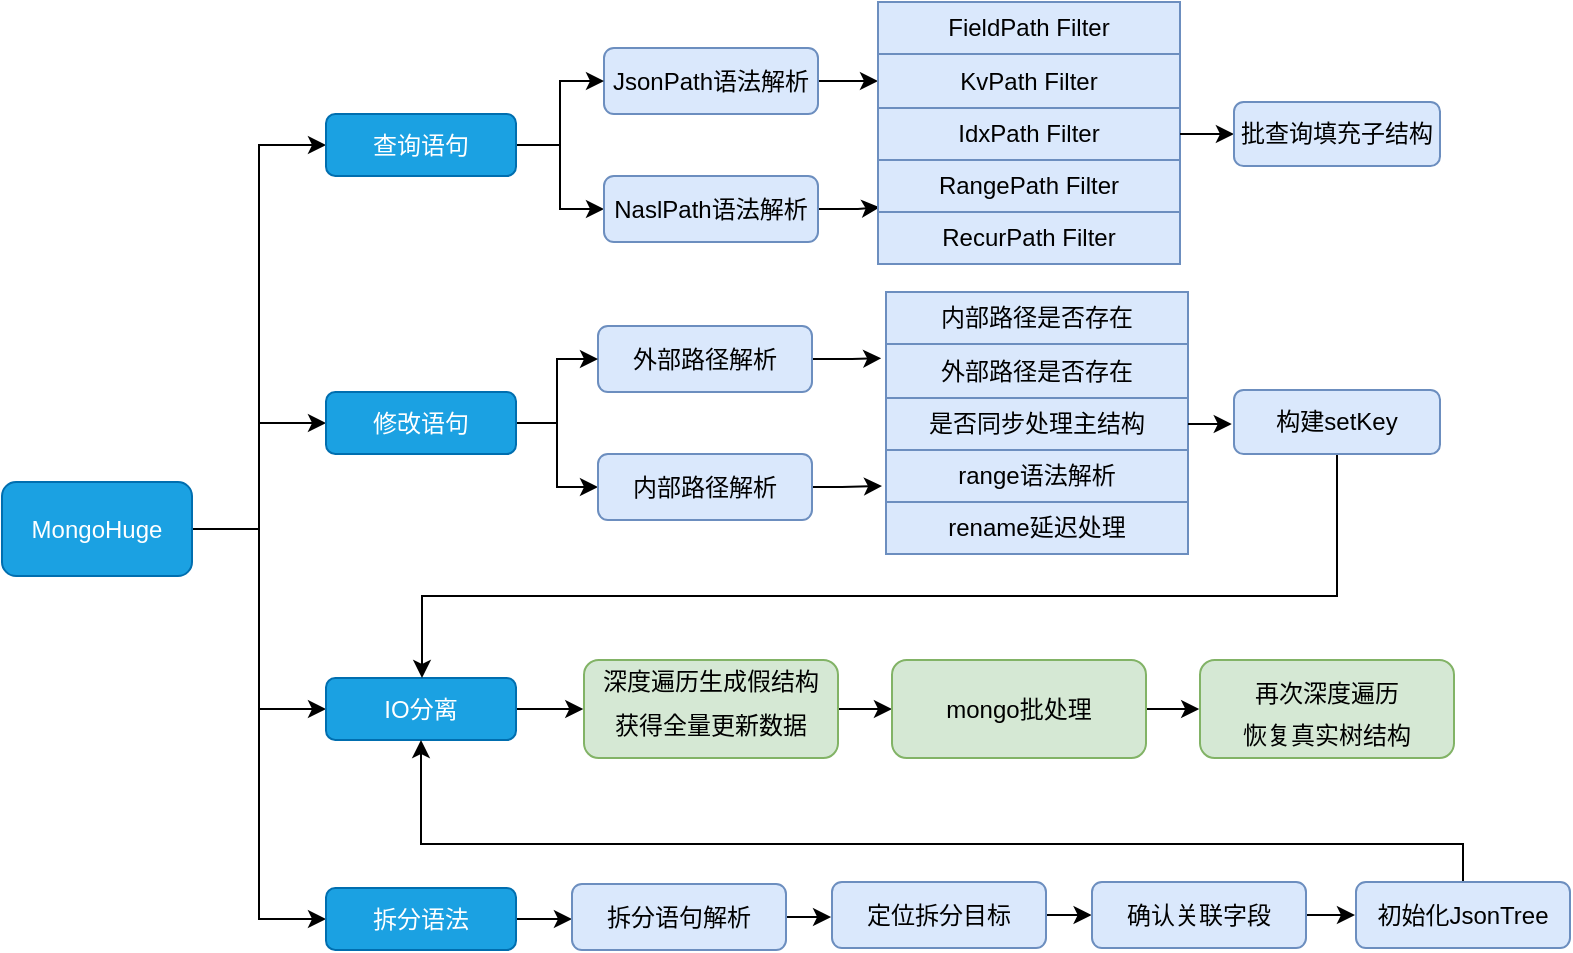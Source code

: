 <mxfile version="20.2.3" type="github">
  <diagram id="8otQLcGt8FNEt5Ys178s" name="第 1 页">
    <mxGraphModel dx="946" dy="500" grid="0" gridSize="10" guides="1" tooltips="1" connect="1" arrows="1" fold="1" page="1" pageScale="1" pageWidth="827" pageHeight="1169" math="0" shadow="0">
      <root>
        <mxCell id="0" />
        <mxCell id="1" parent="0" />
        <mxCell id="usVySyoYdFnArKLF2NLm-88" style="edgeStyle=orthogonalEdgeStyle;rounded=0;orthogonalLoop=1;jettySize=auto;html=1;entryX=0;entryY=0.5;entryDx=0;entryDy=0;" edge="1" parent="1" source="aqwmHBOElVPfrlmW572e-4" target="usVySyoYdFnArKLF2NLm-4">
          <mxGeometry relative="1" as="geometry" />
        </mxCell>
        <mxCell id="usVySyoYdFnArKLF2NLm-89" style="edgeStyle=orthogonalEdgeStyle;rounded=0;orthogonalLoop=1;jettySize=auto;html=1;entryX=0;entryY=0.5;entryDx=0;entryDy=0;" edge="1" parent="1" source="aqwmHBOElVPfrlmW572e-4" target="usVySyoYdFnArKLF2NLm-36">
          <mxGeometry relative="1" as="geometry" />
        </mxCell>
        <mxCell id="usVySyoYdFnArKLF2NLm-90" style="edgeStyle=orthogonalEdgeStyle;rounded=0;orthogonalLoop=1;jettySize=auto;html=1;entryX=0;entryY=0.5;entryDx=0;entryDy=0;" edge="1" parent="1" source="aqwmHBOElVPfrlmW572e-4" target="usVySyoYdFnArKLF2NLm-55">
          <mxGeometry relative="1" as="geometry" />
        </mxCell>
        <mxCell id="usVySyoYdFnArKLF2NLm-91" style="edgeStyle=orthogonalEdgeStyle;rounded=0;orthogonalLoop=1;jettySize=auto;html=1;entryX=0;entryY=0.5;entryDx=0;entryDy=0;" edge="1" parent="1" source="aqwmHBOElVPfrlmW572e-4" target="usVySyoYdFnArKLF2NLm-56">
          <mxGeometry relative="1" as="geometry" />
        </mxCell>
        <mxCell id="aqwmHBOElVPfrlmW572e-4" value="MongoHuge" style="text;html=1;align=center;verticalAlign=middle;whiteSpace=wrap;rounded=1;strokeColor=#006EAF;fillColor=#1ba1e2;fontColor=#ffffff;" parent="1" vertex="1">
          <mxGeometry x="16" y="312" width="95" height="47" as="geometry" />
        </mxCell>
        <mxCell id="usVySyoYdFnArKLF2NLm-28" style="edgeStyle=orthogonalEdgeStyle;rounded=0;orthogonalLoop=1;jettySize=auto;html=1;entryX=0;entryY=0.5;entryDx=0;entryDy=0;" edge="1" parent="1" source="usVySyoYdFnArKLF2NLm-3" target="usVySyoYdFnArKLF2NLm-13">
          <mxGeometry relative="1" as="geometry" />
        </mxCell>
        <mxCell id="usVySyoYdFnArKLF2NLm-3" value="JsonPath语法解析" style="text;html=1;align=center;verticalAlign=middle;whiteSpace=wrap;rounded=1;strokeColor=#6c8ebf;fillColor=#dae8fc;" vertex="1" parent="1">
          <mxGeometry x="317" y="95" width="107" height="33" as="geometry" />
        </mxCell>
        <mxCell id="usVySyoYdFnArKLF2NLm-6" style="edgeStyle=orthogonalEdgeStyle;rounded=0;orthogonalLoop=1;jettySize=auto;html=1;entryX=0;entryY=0.5;entryDx=0;entryDy=0;" edge="1" parent="1" source="usVySyoYdFnArKLF2NLm-4" target="usVySyoYdFnArKLF2NLm-3">
          <mxGeometry relative="1" as="geometry" />
        </mxCell>
        <mxCell id="usVySyoYdFnArKLF2NLm-7" style="edgeStyle=orthogonalEdgeStyle;rounded=0;orthogonalLoop=1;jettySize=auto;html=1;entryX=0;entryY=0.5;entryDx=0;entryDy=0;" edge="1" parent="1" source="usVySyoYdFnArKLF2NLm-4" target="usVySyoYdFnArKLF2NLm-5">
          <mxGeometry relative="1" as="geometry" />
        </mxCell>
        <mxCell id="usVySyoYdFnArKLF2NLm-4" value="查询语句" style="text;html=1;align=center;verticalAlign=middle;whiteSpace=wrap;rounded=1;strokeColor=#006EAF;fillColor=#1ba1e2;fontColor=#ffffff;" vertex="1" parent="1">
          <mxGeometry x="178" y="128" width="95" height="31" as="geometry" />
        </mxCell>
        <mxCell id="usVySyoYdFnArKLF2NLm-29" style="edgeStyle=orthogonalEdgeStyle;rounded=0;orthogonalLoop=1;jettySize=auto;html=1;entryX=0.005;entryY=-0.089;entryDx=0;entryDy=0;entryPerimeter=0;" edge="1" parent="1" source="usVySyoYdFnArKLF2NLm-5" target="usVySyoYdFnArKLF2NLm-23">
          <mxGeometry relative="1" as="geometry" />
        </mxCell>
        <mxCell id="usVySyoYdFnArKLF2NLm-5" value="NaslPath语法解析" style="text;html=1;align=center;verticalAlign=middle;whiteSpace=wrap;rounded=1;strokeColor=#6c8ebf;fillColor=#dae8fc;" vertex="1" parent="1">
          <mxGeometry x="317" y="159" width="107" height="33" as="geometry" />
        </mxCell>
        <mxCell id="usVySyoYdFnArKLF2NLm-8" value="" style="shape=table;html=1;whiteSpace=wrap;startSize=0;container=1;collapsible=0;childLayout=tableLayout;fillColor=#dae8fc;strokeColor=#6c8ebf;" vertex="1" parent="1">
          <mxGeometry x="454" y="72" width="151" height="131" as="geometry" />
        </mxCell>
        <mxCell id="usVySyoYdFnArKLF2NLm-9" value="" style="shape=tableRow;horizontal=0;startSize=0;swimlaneHead=0;swimlaneBody=0;top=0;left=0;bottom=0;right=0;collapsible=0;dropTarget=0;fillColor=none;points=[[0,0.5],[1,0.5]];portConstraint=eastwest;" vertex="1" parent="usVySyoYdFnArKLF2NLm-8">
          <mxGeometry width="151" height="26" as="geometry" />
        </mxCell>
        <mxCell id="usVySyoYdFnArKLF2NLm-10" value="FieldPath Filter" style="shape=partialRectangle;html=1;whiteSpace=wrap;connectable=0;fillColor=none;top=0;left=0;bottom=0;right=0;overflow=hidden;" vertex="1" parent="usVySyoYdFnArKLF2NLm-9">
          <mxGeometry width="151" height="26" as="geometry">
            <mxRectangle width="151" height="26" as="alternateBounds" />
          </mxGeometry>
        </mxCell>
        <mxCell id="usVySyoYdFnArKLF2NLm-13" value="" style="shape=tableRow;horizontal=0;startSize=0;swimlaneHead=0;swimlaneBody=0;top=0;left=0;bottom=0;right=0;collapsible=0;dropTarget=0;fillColor=none;points=[[0,0.5],[1,0.5]];portConstraint=eastwest;" vertex="1" parent="usVySyoYdFnArKLF2NLm-8">
          <mxGeometry y="26" width="151" height="27" as="geometry" />
        </mxCell>
        <mxCell id="usVySyoYdFnArKLF2NLm-14" value="KvPath Filter" style="shape=partialRectangle;html=1;whiteSpace=wrap;connectable=0;fillColor=none;top=0;left=0;bottom=0;right=0;overflow=hidden;" vertex="1" parent="usVySyoYdFnArKLF2NLm-13">
          <mxGeometry width="151" height="27" as="geometry">
            <mxRectangle width="151" height="27" as="alternateBounds" />
          </mxGeometry>
        </mxCell>
        <mxCell id="usVySyoYdFnArKLF2NLm-17" value="" style="shape=tableRow;horizontal=0;startSize=0;swimlaneHead=0;swimlaneBody=0;top=0;left=0;bottom=0;right=0;collapsible=0;dropTarget=0;fillColor=none;points=[[0,0.5],[1,0.5]];portConstraint=eastwest;" vertex="1" parent="usVySyoYdFnArKLF2NLm-8">
          <mxGeometry y="53" width="151" height="26" as="geometry" />
        </mxCell>
        <mxCell id="usVySyoYdFnArKLF2NLm-18" value="IdxPath Filter" style="shape=partialRectangle;html=1;whiteSpace=wrap;connectable=0;fillColor=none;top=0;left=0;bottom=0;right=0;overflow=hidden;" vertex="1" parent="usVySyoYdFnArKLF2NLm-17">
          <mxGeometry width="151" height="26" as="geometry">
            <mxRectangle width="151" height="26" as="alternateBounds" />
          </mxGeometry>
        </mxCell>
        <mxCell id="usVySyoYdFnArKLF2NLm-21" style="shape=tableRow;horizontal=0;startSize=0;swimlaneHead=0;swimlaneBody=0;top=0;left=0;bottom=0;right=0;collapsible=0;dropTarget=0;fillColor=none;points=[[0,0.5],[1,0.5]];portConstraint=eastwest;" vertex="1" parent="usVySyoYdFnArKLF2NLm-8">
          <mxGeometry y="79" width="151" height="26" as="geometry" />
        </mxCell>
        <mxCell id="usVySyoYdFnArKLF2NLm-22" value="RangePath Filter" style="shape=partialRectangle;html=1;whiteSpace=wrap;connectable=0;fillColor=none;top=0;left=0;bottom=0;right=0;overflow=hidden;" vertex="1" parent="usVySyoYdFnArKLF2NLm-21">
          <mxGeometry width="151" height="26" as="geometry">
            <mxRectangle width="151" height="26" as="alternateBounds" />
          </mxGeometry>
        </mxCell>
        <mxCell id="usVySyoYdFnArKLF2NLm-23" style="shape=tableRow;horizontal=0;startSize=0;swimlaneHead=0;swimlaneBody=0;top=0;left=0;bottom=0;right=0;collapsible=0;dropTarget=0;fillColor=none;points=[[0,0.5],[1,0.5]];portConstraint=eastwest;" vertex="1" parent="usVySyoYdFnArKLF2NLm-8">
          <mxGeometry y="105" width="151" height="26" as="geometry" />
        </mxCell>
        <mxCell id="usVySyoYdFnArKLF2NLm-24" value="RecurPath Filter" style="shape=partialRectangle;html=1;whiteSpace=wrap;connectable=0;fillColor=none;top=0;left=0;bottom=0;right=0;overflow=hidden;" vertex="1" parent="usVySyoYdFnArKLF2NLm-23">
          <mxGeometry width="151" height="26" as="geometry">
            <mxRectangle width="151" height="26" as="alternateBounds" />
          </mxGeometry>
        </mxCell>
        <mxCell id="usVySyoYdFnArKLF2NLm-30" style="edgeStyle=orthogonalEdgeStyle;rounded=0;orthogonalLoop=1;jettySize=auto;html=1;" edge="1" parent="1" source="usVySyoYdFnArKLF2NLm-17">
          <mxGeometry relative="1" as="geometry">
            <mxPoint x="631.951" y="138" as="targetPoint" />
          </mxGeometry>
        </mxCell>
        <mxCell id="usVySyoYdFnArKLF2NLm-31" value="批查询填充子结构" style="text;html=1;align=center;verticalAlign=middle;whiteSpace=wrap;rounded=1;strokeColor=#6c8ebf;fillColor=#dae8fc;" vertex="1" parent="1">
          <mxGeometry x="632" y="122" width="103" height="32" as="geometry" />
        </mxCell>
        <mxCell id="usVySyoYdFnArKLF2NLm-49" style="edgeStyle=orthogonalEdgeStyle;rounded=0;orthogonalLoop=1;jettySize=auto;html=1;entryX=-0.016;entryY=0.263;entryDx=0;entryDy=0;entryPerimeter=0;" edge="1" parent="1" source="usVySyoYdFnArKLF2NLm-33" target="usVySyoYdFnArKLF2NLm-41">
          <mxGeometry relative="1" as="geometry" />
        </mxCell>
        <mxCell id="usVySyoYdFnArKLF2NLm-33" value="外部路径解析" style="text;html=1;align=center;verticalAlign=middle;whiteSpace=wrap;rounded=1;strokeColor=#6c8ebf;fillColor=#dae8fc;" vertex="1" parent="1">
          <mxGeometry x="314" y="234" width="107" height="33" as="geometry" />
        </mxCell>
        <mxCell id="usVySyoYdFnArKLF2NLm-34" style="edgeStyle=orthogonalEdgeStyle;rounded=0;orthogonalLoop=1;jettySize=auto;html=1;entryX=0;entryY=0.5;entryDx=0;entryDy=0;" edge="1" parent="1" source="usVySyoYdFnArKLF2NLm-36" target="usVySyoYdFnArKLF2NLm-33">
          <mxGeometry relative="1" as="geometry" />
        </mxCell>
        <mxCell id="usVySyoYdFnArKLF2NLm-35" style="edgeStyle=orthogonalEdgeStyle;rounded=0;orthogonalLoop=1;jettySize=auto;html=1;entryX=0;entryY=0.5;entryDx=0;entryDy=0;" edge="1" parent="1" source="usVySyoYdFnArKLF2NLm-36" target="usVySyoYdFnArKLF2NLm-37">
          <mxGeometry relative="1" as="geometry" />
        </mxCell>
        <mxCell id="usVySyoYdFnArKLF2NLm-36" value="修改语句" style="text;html=1;align=center;verticalAlign=middle;whiteSpace=wrap;rounded=1;strokeColor=#006EAF;fillColor=#1ba1e2;fontColor=#ffffff;" vertex="1" parent="1">
          <mxGeometry x="178" y="267" width="95" height="31" as="geometry" />
        </mxCell>
        <mxCell id="usVySyoYdFnArKLF2NLm-51" style="edgeStyle=orthogonalEdgeStyle;rounded=0;orthogonalLoop=1;jettySize=auto;html=1;" edge="1" parent="1" source="usVySyoYdFnArKLF2NLm-37">
          <mxGeometry relative="1" as="geometry">
            <mxPoint x="456" y="314" as="targetPoint" />
          </mxGeometry>
        </mxCell>
        <mxCell id="usVySyoYdFnArKLF2NLm-37" value="内部路径解析" style="text;html=1;align=center;verticalAlign=middle;whiteSpace=wrap;rounded=1;strokeColor=#6c8ebf;fillColor=#dae8fc;" vertex="1" parent="1">
          <mxGeometry x="314" y="298" width="107" height="33" as="geometry" />
        </mxCell>
        <mxCell id="usVySyoYdFnArKLF2NLm-38" value="" style="shape=table;html=1;whiteSpace=wrap;startSize=0;container=1;collapsible=0;childLayout=tableLayout;fillColor=#dae8fc;strokeColor=#6c8ebf;" vertex="1" parent="1">
          <mxGeometry x="458" y="217" width="151" height="131" as="geometry" />
        </mxCell>
        <mxCell id="usVySyoYdFnArKLF2NLm-39" value="" style="shape=tableRow;horizontal=0;startSize=0;swimlaneHead=0;swimlaneBody=0;top=0;left=0;bottom=0;right=0;collapsible=0;dropTarget=0;fillColor=none;points=[[0,0.5],[1,0.5]];portConstraint=eastwest;" vertex="1" parent="usVySyoYdFnArKLF2NLm-38">
          <mxGeometry width="151" height="26" as="geometry" />
        </mxCell>
        <mxCell id="usVySyoYdFnArKLF2NLm-40" value="内部路径是否存在" style="shape=partialRectangle;html=1;whiteSpace=wrap;connectable=0;fillColor=none;top=0;left=0;bottom=0;right=0;overflow=hidden;" vertex="1" parent="usVySyoYdFnArKLF2NLm-39">
          <mxGeometry width="151" height="26" as="geometry">
            <mxRectangle width="151" height="26" as="alternateBounds" />
          </mxGeometry>
        </mxCell>
        <mxCell id="usVySyoYdFnArKLF2NLm-41" value="" style="shape=tableRow;horizontal=0;startSize=0;swimlaneHead=0;swimlaneBody=0;top=0;left=0;bottom=0;right=0;collapsible=0;dropTarget=0;fillColor=none;points=[[0,0.5],[1,0.5]];portConstraint=eastwest;" vertex="1" parent="usVySyoYdFnArKLF2NLm-38">
          <mxGeometry y="26" width="151" height="27" as="geometry" />
        </mxCell>
        <mxCell id="usVySyoYdFnArKLF2NLm-42" value="外部路径是否存在" style="shape=partialRectangle;html=1;whiteSpace=wrap;connectable=0;fillColor=none;top=0;left=0;bottom=0;right=0;overflow=hidden;" vertex="1" parent="usVySyoYdFnArKLF2NLm-41">
          <mxGeometry width="151" height="27" as="geometry">
            <mxRectangle width="151" height="27" as="alternateBounds" />
          </mxGeometry>
        </mxCell>
        <mxCell id="usVySyoYdFnArKLF2NLm-43" value="" style="shape=tableRow;horizontal=0;startSize=0;swimlaneHead=0;swimlaneBody=0;top=0;left=0;bottom=0;right=0;collapsible=0;dropTarget=0;fillColor=none;points=[[0,0.5],[1,0.5]];portConstraint=eastwest;" vertex="1" parent="usVySyoYdFnArKLF2NLm-38">
          <mxGeometry y="53" width="151" height="26" as="geometry" />
        </mxCell>
        <mxCell id="usVySyoYdFnArKLF2NLm-44" value="是否同步处理主结构" style="shape=partialRectangle;html=1;whiteSpace=wrap;connectable=0;fillColor=none;top=0;left=0;bottom=0;right=0;overflow=hidden;" vertex="1" parent="usVySyoYdFnArKLF2NLm-43">
          <mxGeometry width="151" height="26" as="geometry">
            <mxRectangle width="151" height="26" as="alternateBounds" />
          </mxGeometry>
        </mxCell>
        <mxCell id="usVySyoYdFnArKLF2NLm-45" style="shape=tableRow;horizontal=0;startSize=0;swimlaneHead=0;swimlaneBody=0;top=0;left=0;bottom=0;right=0;collapsible=0;dropTarget=0;fillColor=none;points=[[0,0.5],[1,0.5]];portConstraint=eastwest;" vertex="1" parent="usVySyoYdFnArKLF2NLm-38">
          <mxGeometry y="79" width="151" height="26" as="geometry" />
        </mxCell>
        <mxCell id="usVySyoYdFnArKLF2NLm-46" value="range语法解析" style="shape=partialRectangle;html=1;whiteSpace=wrap;connectable=0;fillColor=none;top=0;left=0;bottom=0;right=0;overflow=hidden;" vertex="1" parent="usVySyoYdFnArKLF2NLm-45">
          <mxGeometry width="151" height="26" as="geometry">
            <mxRectangle width="151" height="26" as="alternateBounds" />
          </mxGeometry>
        </mxCell>
        <mxCell id="usVySyoYdFnArKLF2NLm-47" style="shape=tableRow;horizontal=0;startSize=0;swimlaneHead=0;swimlaneBody=0;top=0;left=0;bottom=0;right=0;collapsible=0;dropTarget=0;fillColor=none;points=[[0,0.5],[1,0.5]];portConstraint=eastwest;" vertex="1" parent="usVySyoYdFnArKLF2NLm-38">
          <mxGeometry y="105" width="151" height="26" as="geometry" />
        </mxCell>
        <mxCell id="usVySyoYdFnArKLF2NLm-48" value="rename延迟处理" style="shape=partialRectangle;html=1;whiteSpace=wrap;connectable=0;fillColor=none;top=0;left=0;bottom=0;right=0;overflow=hidden;" vertex="1" parent="usVySyoYdFnArKLF2NLm-47">
          <mxGeometry width="151" height="26" as="geometry">
            <mxRectangle width="151" height="26" as="alternateBounds" />
          </mxGeometry>
        </mxCell>
        <mxCell id="usVySyoYdFnArKLF2NLm-52" style="edgeStyle=orthogonalEdgeStyle;rounded=0;orthogonalLoop=1;jettySize=auto;html=1;" edge="1" parent="1" source="usVySyoYdFnArKLF2NLm-43">
          <mxGeometry relative="1" as="geometry">
            <mxPoint x="630.881" y="283" as="targetPoint" />
          </mxGeometry>
        </mxCell>
        <mxCell id="usVySyoYdFnArKLF2NLm-59" style="edgeStyle=orthogonalEdgeStyle;rounded=0;orthogonalLoop=1;jettySize=auto;html=1;" edge="1" parent="1" source="usVySyoYdFnArKLF2NLm-55">
          <mxGeometry relative="1" as="geometry">
            <mxPoint x="306.633" y="425.5" as="targetPoint" />
          </mxGeometry>
        </mxCell>
        <mxCell id="usVySyoYdFnArKLF2NLm-55" value="IO分离" style="text;html=1;align=center;verticalAlign=middle;whiteSpace=wrap;rounded=1;strokeColor=#006EAF;fillColor=#1ba1e2;fontColor=#ffffff;" vertex="1" parent="1">
          <mxGeometry x="178" y="410" width="95" height="31" as="geometry" />
        </mxCell>
        <mxCell id="usVySyoYdFnArKLF2NLm-83" style="edgeStyle=orthogonalEdgeStyle;rounded=0;orthogonalLoop=1;jettySize=auto;html=1;" edge="1" parent="1" source="usVySyoYdFnArKLF2NLm-56">
          <mxGeometry relative="1" as="geometry">
            <mxPoint x="300.969" y="530.5" as="targetPoint" />
          </mxGeometry>
        </mxCell>
        <mxCell id="usVySyoYdFnArKLF2NLm-56" value="拆分语法" style="text;html=1;align=center;verticalAlign=middle;whiteSpace=wrap;rounded=1;strokeColor=#006EAF;fillColor=#1ba1e2;fontColor=#ffffff;" vertex="1" parent="1">
          <mxGeometry x="178" y="515" width="95" height="31" as="geometry" />
        </mxCell>
        <mxCell id="usVySyoYdFnArKLF2NLm-68" style="edgeStyle=orthogonalEdgeStyle;rounded=0;orthogonalLoop=1;jettySize=auto;html=1;" edge="1" parent="1" source="usVySyoYdFnArKLF2NLm-57" target="usVySyoYdFnArKLF2NLm-55">
          <mxGeometry relative="1" as="geometry">
            <Array as="points">
              <mxPoint x="684" y="369" />
              <mxPoint x="226" y="369" />
            </Array>
          </mxGeometry>
        </mxCell>
        <mxCell id="usVySyoYdFnArKLF2NLm-57" value="构建setKey" style="text;html=1;align=center;verticalAlign=middle;whiteSpace=wrap;rounded=1;strokeColor=#6c8ebf;fillColor=#dae8fc;" vertex="1" parent="1">
          <mxGeometry x="632" y="266" width="103" height="32" as="geometry" />
        </mxCell>
        <mxCell id="usVySyoYdFnArKLF2NLm-61" style="edgeStyle=orthogonalEdgeStyle;rounded=0;orthogonalLoop=1;jettySize=auto;html=1;" edge="1" parent="1" source="usVySyoYdFnArKLF2NLm-60">
          <mxGeometry relative="1" as="geometry">
            <mxPoint x="460.969" y="425.5" as="targetPoint" />
          </mxGeometry>
        </mxCell>
        <mxCell id="usVySyoYdFnArKLF2NLm-60" value="&lt;p style=&quot;line-height: 0.4;&quot;&gt;深度遍历生成假结构&lt;/p&gt;&lt;p style=&quot;line-height: 1.3;&quot;&gt;获得全量更新数据&lt;/p&gt;" style="text;html=1;align=center;verticalAlign=middle;whiteSpace=wrap;rounded=1;strokeColor=#82b366;fillColor=#d5e8d4;" vertex="1" parent="1">
          <mxGeometry x="307" y="401" width="127" height="49" as="geometry" />
        </mxCell>
        <mxCell id="usVySyoYdFnArKLF2NLm-65" style="edgeStyle=orthogonalEdgeStyle;rounded=0;orthogonalLoop=1;jettySize=auto;html=1;" edge="1" parent="1" source="usVySyoYdFnArKLF2NLm-62">
          <mxGeometry relative="1" as="geometry">
            <mxPoint x="614.597" y="425.5" as="targetPoint" />
          </mxGeometry>
        </mxCell>
        <mxCell id="usVySyoYdFnArKLF2NLm-62" value="&lt;p style=&quot;line-height: 0.4;&quot;&gt;mongo批处理&lt;/p&gt;" style="text;html=1;align=center;verticalAlign=middle;whiteSpace=wrap;rounded=1;strokeColor=#82b366;fillColor=#d5e8d4;" vertex="1" parent="1">
          <mxGeometry x="461" y="401" width="127" height="49" as="geometry" />
        </mxCell>
        <mxCell id="usVySyoYdFnArKLF2NLm-66" value="&lt;p style=&quot;line-height: 1.1;&quot;&gt;再次深度遍历&lt;/p&gt;&lt;p style=&quot;line-height: 0.4;&quot;&gt;恢复真实树结构&lt;/p&gt;" style="text;html=1;align=center;verticalAlign=middle;whiteSpace=wrap;rounded=1;strokeColor=#82b366;fillColor=#d5e8d4;" vertex="1" parent="1">
          <mxGeometry x="615" y="401" width="127" height="49" as="geometry" />
        </mxCell>
        <mxCell id="usVySyoYdFnArKLF2NLm-84" style="edgeStyle=orthogonalEdgeStyle;rounded=0;orthogonalLoop=1;jettySize=auto;html=1;" edge="1" parent="1" source="usVySyoYdFnArKLF2NLm-70">
          <mxGeometry relative="1" as="geometry">
            <mxPoint x="430.527" y="529.5" as="targetPoint" />
          </mxGeometry>
        </mxCell>
        <mxCell id="usVySyoYdFnArKLF2NLm-70" value="拆分语句解析" style="text;html=1;align=center;verticalAlign=middle;whiteSpace=wrap;rounded=1;strokeColor=#6c8ebf;fillColor=#dae8fc;" vertex="1" parent="1">
          <mxGeometry x="301" y="513" width="107" height="33" as="geometry" />
        </mxCell>
        <mxCell id="usVySyoYdFnArKLF2NLm-85" style="edgeStyle=orthogonalEdgeStyle;rounded=0;orthogonalLoop=1;jettySize=auto;html=1;" edge="1" parent="1" source="usVySyoYdFnArKLF2NLm-72">
          <mxGeometry relative="1" as="geometry">
            <mxPoint x="560.792" y="528.5" as="targetPoint" />
          </mxGeometry>
        </mxCell>
        <mxCell id="usVySyoYdFnArKLF2NLm-72" value="定位拆分目标" style="text;html=1;align=center;verticalAlign=middle;whiteSpace=wrap;rounded=1;strokeColor=#6c8ebf;fillColor=#dae8fc;" vertex="1" parent="1">
          <mxGeometry x="431" y="512" width="107" height="33" as="geometry" />
        </mxCell>
        <mxCell id="usVySyoYdFnArKLF2NLm-86" style="edgeStyle=orthogonalEdgeStyle;rounded=0;orthogonalLoop=1;jettySize=auto;html=1;" edge="1" parent="1" source="usVySyoYdFnArKLF2NLm-75">
          <mxGeometry relative="1" as="geometry">
            <mxPoint x="692.474" y="528.5" as="targetPoint" />
          </mxGeometry>
        </mxCell>
        <mxCell id="usVySyoYdFnArKLF2NLm-75" value="确认关联字段" style="text;html=1;align=center;verticalAlign=middle;whiteSpace=wrap;rounded=1;strokeColor=#6c8ebf;fillColor=#dae8fc;" vertex="1" parent="1">
          <mxGeometry x="561" y="512" width="107" height="33" as="geometry" />
        </mxCell>
        <mxCell id="usVySyoYdFnArKLF2NLm-92" style="edgeStyle=orthogonalEdgeStyle;rounded=0;orthogonalLoop=1;jettySize=auto;html=1;entryX=0.5;entryY=1;entryDx=0;entryDy=0;" edge="1" parent="1" source="usVySyoYdFnArKLF2NLm-82" target="usVySyoYdFnArKLF2NLm-55">
          <mxGeometry relative="1" as="geometry">
            <Array as="points">
              <mxPoint x="747" y="493" />
              <mxPoint x="226" y="493" />
            </Array>
          </mxGeometry>
        </mxCell>
        <mxCell id="usVySyoYdFnArKLF2NLm-82" value="初始化JsonTree" style="text;html=1;align=center;verticalAlign=middle;whiteSpace=wrap;rounded=1;strokeColor=#6c8ebf;fillColor=#dae8fc;" vertex="1" parent="1">
          <mxGeometry x="693" y="512" width="107" height="33" as="geometry" />
        </mxCell>
      </root>
    </mxGraphModel>
  </diagram>
</mxfile>
